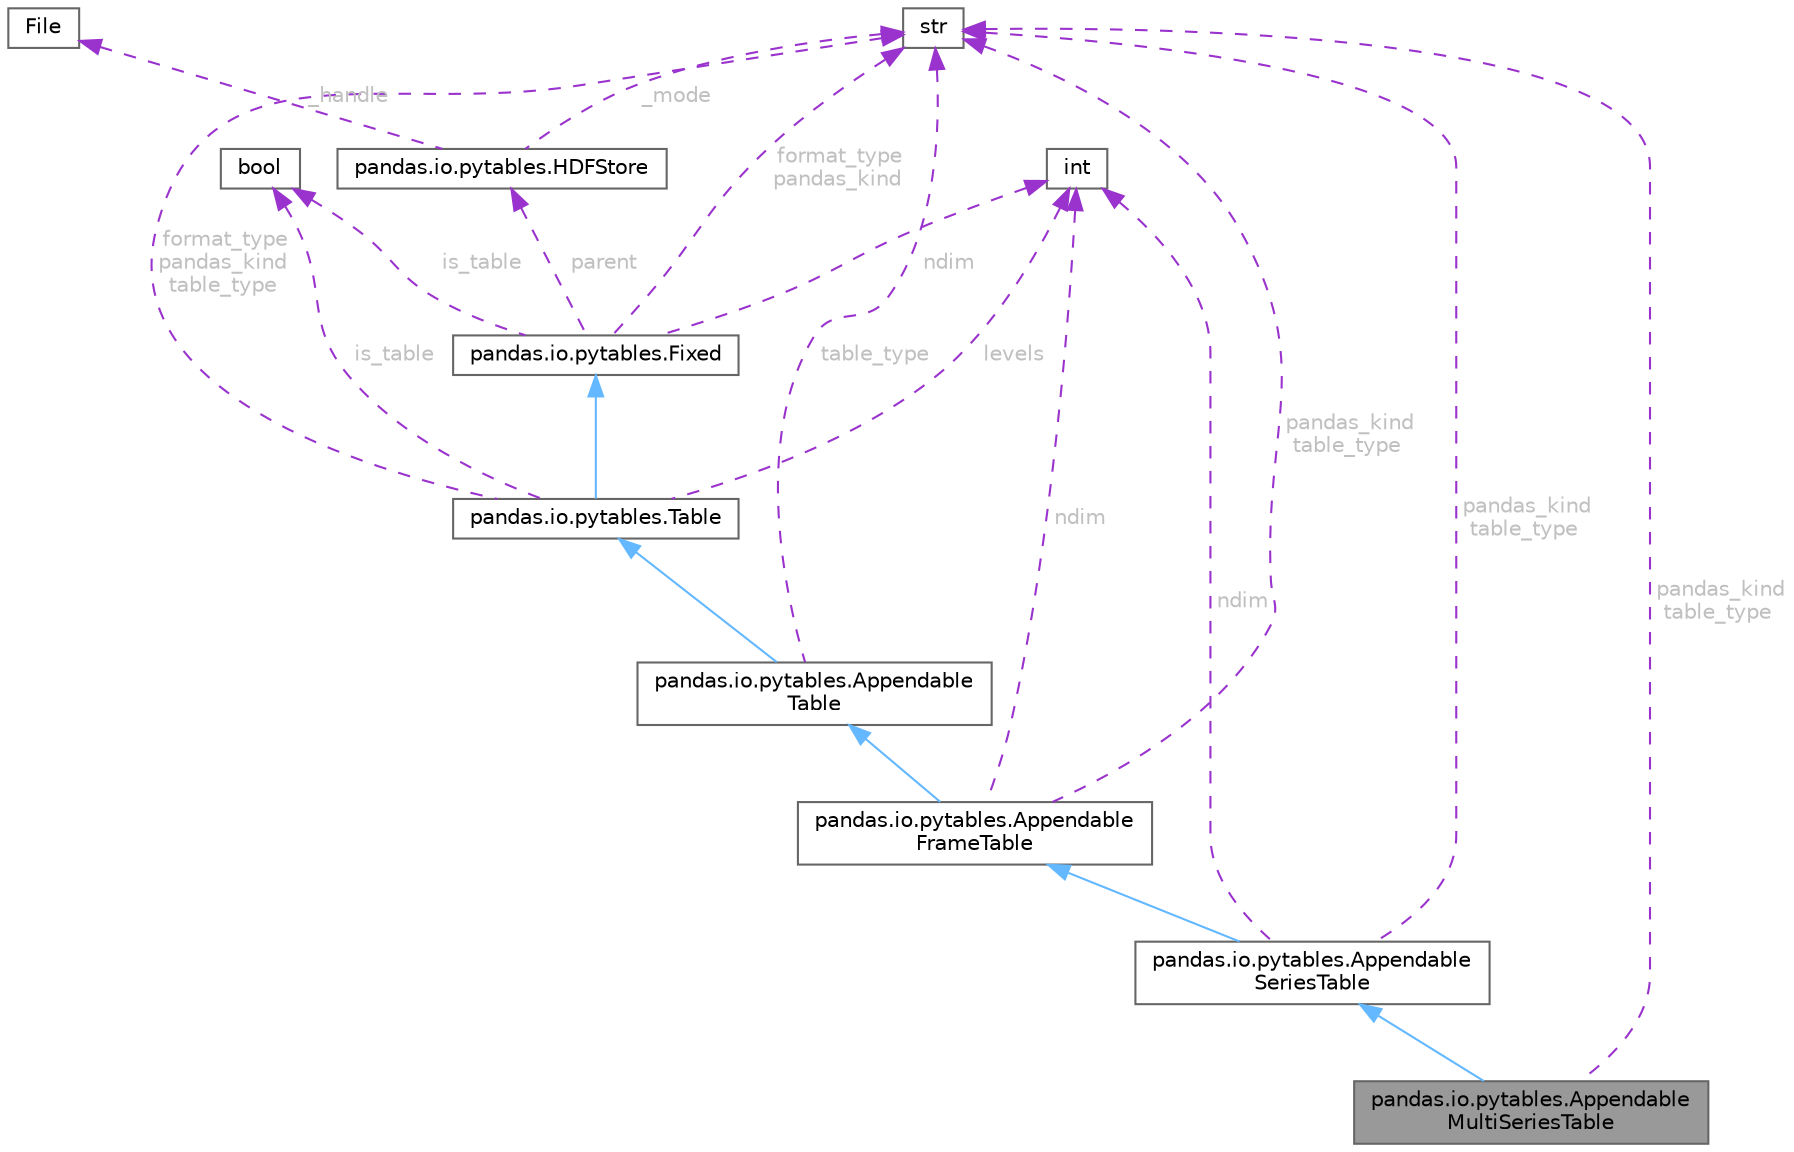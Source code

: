 digraph "pandas.io.pytables.AppendableMultiSeriesTable"
{
 // LATEX_PDF_SIZE
  bgcolor="transparent";
  edge [fontname=Helvetica,fontsize=10,labelfontname=Helvetica,labelfontsize=10];
  node [fontname=Helvetica,fontsize=10,shape=box,height=0.2,width=0.4];
  Node1 [id="Node000001",label="pandas.io.pytables.Appendable\lMultiSeriesTable",height=0.2,width=0.4,color="gray40", fillcolor="grey60", style="filled", fontcolor="black",tooltip=" "];
  Node2 -> Node1 [id="edge21_Node000001_Node000002",dir="back",color="steelblue1",style="solid",tooltip=" "];
  Node2 [id="Node000002",label="pandas.io.pytables.Appendable\lSeriesTable",height=0.2,width=0.4,color="gray40", fillcolor="white", style="filled",URL="$classpandas_1_1io_1_1pytables_1_1AppendableSeriesTable.html",tooltip=" "];
  Node3 -> Node2 [id="edge22_Node000002_Node000003",dir="back",color="steelblue1",style="solid",tooltip=" "];
  Node3 [id="Node000003",label="pandas.io.pytables.Appendable\lFrameTable",height=0.2,width=0.4,color="gray40", fillcolor="white", style="filled",URL="$classpandas_1_1io_1_1pytables_1_1AppendableFrameTable.html",tooltip=" "];
  Node4 -> Node3 [id="edge23_Node000003_Node000004",dir="back",color="steelblue1",style="solid",tooltip=" "];
  Node4 [id="Node000004",label="pandas.io.pytables.Appendable\lTable",height=0.2,width=0.4,color="gray40", fillcolor="white", style="filled",URL="$classpandas_1_1io_1_1pytables_1_1AppendableTable.html",tooltip=" "];
  Node5 -> Node4 [id="edge24_Node000004_Node000005",dir="back",color="steelblue1",style="solid",tooltip=" "];
  Node5 [id="Node000005",label="pandas.io.pytables.Table",height=0.2,width=0.4,color="gray40", fillcolor="white", style="filled",URL="$classpandas_1_1io_1_1pytables_1_1Table.html",tooltip=" "];
  Node6 -> Node5 [id="edge25_Node000005_Node000006",dir="back",color="steelblue1",style="solid",tooltip=" "];
  Node6 [id="Node000006",label="pandas.io.pytables.Fixed",height=0.2,width=0.4,color="gray40", fillcolor="white", style="filled",URL="$classpandas_1_1io_1_1pytables_1_1Fixed.html",tooltip=" "];
  Node7 -> Node6 [id="edge26_Node000006_Node000007",dir="back",color="darkorchid3",style="dashed",tooltip=" ",label=" format_type\npandas_kind",fontcolor="grey" ];
  Node7 [id="Node000007",label="str",height=0.2,width=0.4,color="gray40", fillcolor="white", style="filled",tooltip=" "];
  Node8 -> Node6 [id="edge27_Node000006_Node000008",dir="back",color="darkorchid3",style="dashed",tooltip=" ",label=" ndim",fontcolor="grey" ];
  Node8 [id="Node000008",label="int",height=0.2,width=0.4,color="gray40", fillcolor="white", style="filled",tooltip=" "];
  Node9 -> Node6 [id="edge28_Node000006_Node000009",dir="back",color="darkorchid3",style="dashed",tooltip=" ",label=" parent",fontcolor="grey" ];
  Node9 [id="Node000009",label="pandas.io.pytables.HDFStore",height=0.2,width=0.4,color="gray40", fillcolor="white", style="filled",URL="$classpandas_1_1io_1_1pytables_1_1HDFStore.html",tooltip=" "];
  Node10 -> Node9 [id="edge29_Node000009_Node000010",dir="back",color="darkorchid3",style="dashed",tooltip=" ",label=" _handle",fontcolor="grey" ];
  Node10 [id="Node000010",label="File",height=0.2,width=0.4,color="gray40", fillcolor="white", style="filled",tooltip=" "];
  Node7 -> Node9 [id="edge30_Node000009_Node000007",dir="back",color="darkorchid3",style="dashed",tooltip=" ",label=" _mode",fontcolor="grey" ];
  Node11 -> Node6 [id="edge31_Node000006_Node000011",dir="back",color="darkorchid3",style="dashed",tooltip=" ",label=" is_table",fontcolor="grey" ];
  Node11 [id="Node000011",label="bool",height=0.2,width=0.4,color="gray40", fillcolor="white", style="filled",tooltip=" "];
  Node7 -> Node5 [id="edge32_Node000005_Node000007",dir="back",color="darkorchid3",style="dashed",tooltip=" ",label=" format_type\npandas_kind\ntable_type",fontcolor="grey" ];
  Node8 -> Node5 [id="edge33_Node000005_Node000008",dir="back",color="darkorchid3",style="dashed",tooltip=" ",label=" levels",fontcolor="grey" ];
  Node11 -> Node5 [id="edge34_Node000005_Node000011",dir="back",color="darkorchid3",style="dashed",tooltip=" ",label=" is_table",fontcolor="grey" ];
  Node7 -> Node4 [id="edge35_Node000004_Node000007",dir="back",color="darkorchid3",style="dashed",tooltip=" ",label=" table_type",fontcolor="grey" ];
  Node7 -> Node3 [id="edge36_Node000003_Node000007",dir="back",color="darkorchid3",style="dashed",tooltip=" ",label=" pandas_kind\ntable_type",fontcolor="grey" ];
  Node8 -> Node3 [id="edge37_Node000003_Node000008",dir="back",color="darkorchid3",style="dashed",tooltip=" ",label=" ndim",fontcolor="grey" ];
  Node7 -> Node2 [id="edge38_Node000002_Node000007",dir="back",color="darkorchid3",style="dashed",tooltip=" ",label=" pandas_kind\ntable_type",fontcolor="grey" ];
  Node8 -> Node2 [id="edge39_Node000002_Node000008",dir="back",color="darkorchid3",style="dashed",tooltip=" ",label=" ndim",fontcolor="grey" ];
  Node7 -> Node1 [id="edge40_Node000001_Node000007",dir="back",color="darkorchid3",style="dashed",tooltip=" ",label=" pandas_kind\ntable_type",fontcolor="grey" ];
}

